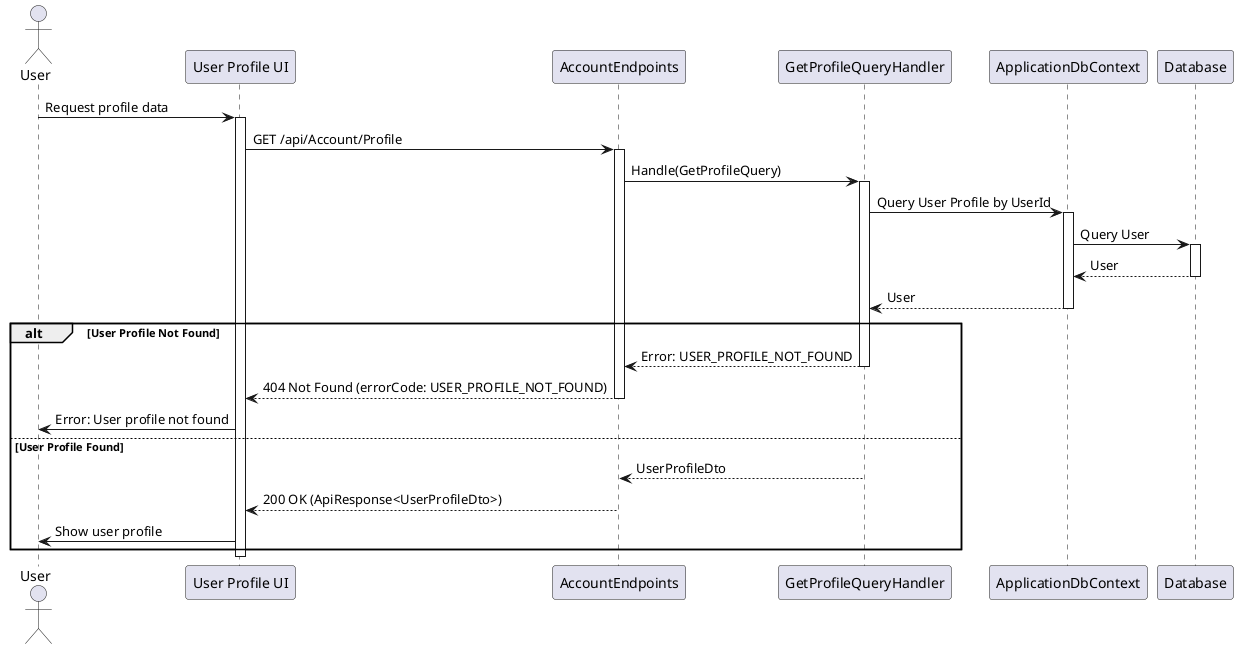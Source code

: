 @startuml
actor User
participant "User Profile UI" as UI
participant AccountEndpoints
participant GetProfileQueryHandler as Handler
participant ApplicationDbContext
participant Database

User -> UI : Request profile data
activate UI

UI -> AccountEndpoints : GET /api/Account/Profile
activate AccountEndpoints

AccountEndpoints -> Handler : Handle(GetProfileQuery)
activate Handler

Handler -> ApplicationDbContext : Query User Profile by UserId
activate ApplicationDbContext

ApplicationDbContext -> Database : Query User
activate Database
Database --> ApplicationDbContext : User
deactivate Database

ApplicationDbContext --> Handler : User
deactivate ApplicationDbContext

alt User Profile Not Found
    Handler --> AccountEndpoints : Error: USER_PROFILE_NOT_FOUND
    deactivate Handler
    AccountEndpoints --> UI : 404 Not Found (errorCode: USER_PROFILE_NOT_FOUND)
    deactivate AccountEndpoints
    UI -> User : Error: User profile not found
else User Profile Found
    Handler --> AccountEndpoints : UserProfileDto
    deactivate Handler
    AccountEndpoints --> UI : 200 OK (ApiResponse<UserProfileDto>)
    deactivate AccountEndpoints
    UI -> User : Show user profile
end
deactivate UI

@enduml
